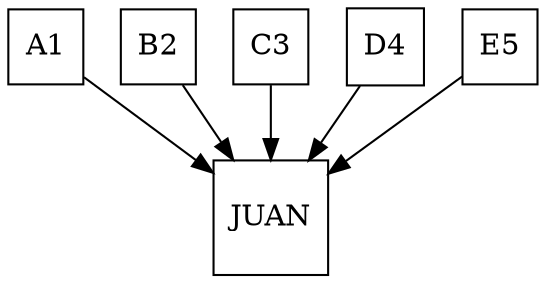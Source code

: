 digraph G {
node [shape = square];
"A1"->"JUAN";
"B2"->"JUAN";
"C3"->"JUAN";
"D4"->"JUAN";
"E5"->"JUAN";
}